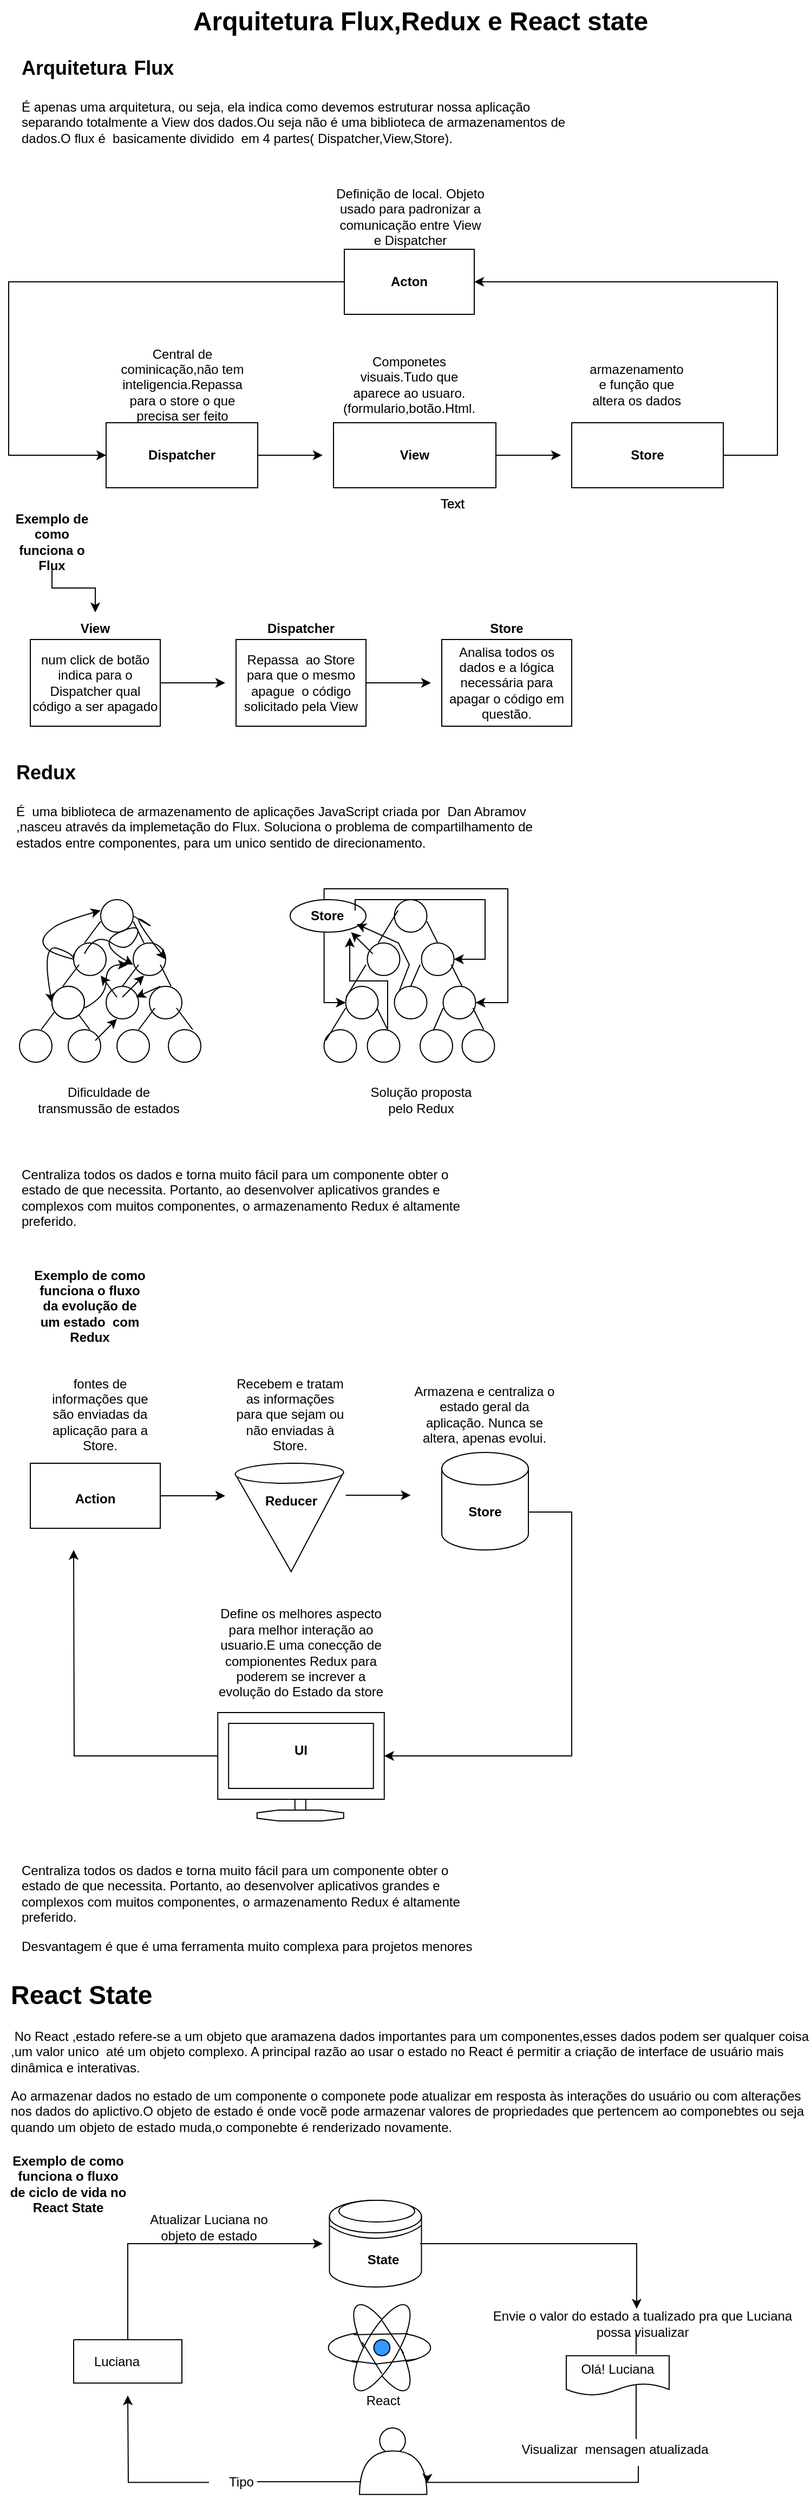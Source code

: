 <mxfile version="24.2.1" type="device">
  <diagram name="Página-1" id="NZujj5kF7Nv2W8xpt5Cg">
    <mxGraphModel dx="1180" dy="446" grid="1" gridSize="10" guides="1" tooltips="1" connect="1" arrows="1" fold="1" page="1" pageScale="1" pageWidth="827" pageHeight="1169" math="0" shadow="0">
      <root>
        <mxCell id="0" />
        <mxCell id="1" parent="0" />
        <mxCell id="bXG1rTM1ORV19wpb9zZl-9" value="Arquitetura Flux,Redux e React state" style="text;strokeColor=none;fillColor=none;html=1;fontSize=24;fontStyle=1;verticalAlign=middle;align=center;" parent="1" vertex="1">
          <mxGeometry x="360" y="20" width="100" height="40" as="geometry" />
        </mxCell>
        <mxCell id="bXG1rTM1ORV19wpb9zZl-33" value="&lt;h1 style=&quot;margin-top: 0px;&quot;&gt;&lt;font style=&quot;font-size: 18px;&quot;&gt;Arquitetura&lt;/font&gt; &lt;font style=&quot;font-size: 18px;&quot;&gt;Flux&lt;/font&gt;&lt;/h1&gt;&lt;p&gt;É apenas uma arquitetura, ou seja, ela indica como devemos estruturar nossa aplicação separando totalmente a View dos dados.Ou seja não é uma biblioteca de armazenamentos de dados.O flux é&amp;nbsp; basicamente dividido&amp;nbsp; em 4 partes( Dispatcher,View,Store).&lt;br&gt;&lt;/p&gt;" style="text;html=1;whiteSpace=wrap;overflow=hidden;rounded=0;" parent="1" vertex="1">
          <mxGeometry x="40" y="60" width="510" height="100" as="geometry" />
        </mxCell>
        <mxCell id="bXG1rTM1ORV19wpb9zZl-77" style="edgeStyle=orthogonalEdgeStyle;rounded=0;orthogonalLoop=1;jettySize=auto;html=1;entryX=0;entryY=0.5;entryDx=0;entryDy=0;" parent="1" source="bXG1rTM1ORV19wpb9zZl-36" target="bXG1rTM1ORV19wpb9zZl-40" edge="1">
          <mxGeometry relative="1" as="geometry">
            <Array as="points">
              <mxPoint x="30" y="280" />
              <mxPoint x="30" y="440" />
            </Array>
          </mxGeometry>
        </mxCell>
        <mxCell id="bXG1rTM1ORV19wpb9zZl-36" value="&lt;b&gt;Acton&lt;/b&gt;" style="rounded=0;whiteSpace=wrap;html=1;" parent="1" vertex="1">
          <mxGeometry x="340" y="250" width="120" height="60" as="geometry" />
        </mxCell>
        <mxCell id="bXG1rTM1ORV19wpb9zZl-83" style="edgeStyle=orthogonalEdgeStyle;rounded=0;orthogonalLoop=1;jettySize=auto;html=1;" parent="1" source="bXG1rTM1ORV19wpb9zZl-40" edge="1">
          <mxGeometry relative="1" as="geometry">
            <mxPoint x="320" y="440" as="targetPoint" />
          </mxGeometry>
        </mxCell>
        <mxCell id="bXG1rTM1ORV19wpb9zZl-40" value="&lt;b&gt;Dispatcher&lt;/b&gt;" style="rounded=0;whiteSpace=wrap;html=1;" parent="1" vertex="1">
          <mxGeometry x="120" y="410" width="140" height="60" as="geometry" />
        </mxCell>
        <mxCell id="bXG1rTM1ORV19wpb9zZl-84" style="edgeStyle=orthogonalEdgeStyle;rounded=0;orthogonalLoop=1;jettySize=auto;html=1;" parent="1" source="bXG1rTM1ORV19wpb9zZl-41" edge="1">
          <mxGeometry relative="1" as="geometry">
            <mxPoint x="540" y="440" as="targetPoint" />
          </mxGeometry>
        </mxCell>
        <mxCell id="bXG1rTM1ORV19wpb9zZl-41" value="&lt;b&gt;View&lt;/b&gt;" style="rounded=0;whiteSpace=wrap;html=1;" parent="1" vertex="1">
          <mxGeometry x="330" y="410" width="150" height="60" as="geometry" />
        </mxCell>
        <mxCell id="bXG1rTM1ORV19wpb9zZl-56" style="edgeStyle=orthogonalEdgeStyle;rounded=0;orthogonalLoop=1;jettySize=auto;html=1;entryX=1;entryY=0.5;entryDx=0;entryDy=0;" parent="1" source="bXG1rTM1ORV19wpb9zZl-42" target="bXG1rTM1ORV19wpb9zZl-36" edge="1">
          <mxGeometry relative="1" as="geometry">
            <Array as="points">
              <mxPoint x="740" y="440" />
              <mxPoint x="740" y="280" />
            </Array>
          </mxGeometry>
        </mxCell>
        <mxCell id="bXG1rTM1ORV19wpb9zZl-42" value="&lt;b&gt;Store&lt;/b&gt;" style="rounded=0;whiteSpace=wrap;html=1;" parent="1" vertex="1">
          <mxGeometry x="550" y="410" width="140" height="60" as="geometry" />
        </mxCell>
        <mxCell id="bXG1rTM1ORV19wpb9zZl-65" value="Definição de local. Objeto usado para padronizar a comunicação entre View e Dispatcher" style="text;html=1;align=center;verticalAlign=middle;whiteSpace=wrap;rounded=0;" parent="1" vertex="1">
          <mxGeometry x="331.25" y="210" width="140" height="20" as="geometry" />
        </mxCell>
        <mxCell id="bXG1rTM1ORV19wpb9zZl-66" value="Componetes visuais.Tudo que aparece ao usuaro.(formulario,botão.Html." style="text;html=1;align=center;verticalAlign=middle;whiteSpace=wrap;rounded=0;" parent="1" vertex="1">
          <mxGeometry x="370" y="360" width="60" height="30" as="geometry" />
        </mxCell>
        <mxCell id="bXG1rTM1ORV19wpb9zZl-73" value="armazenamento e função que altera os dados " style="text;html=1;align=center;verticalAlign=middle;whiteSpace=wrap;rounded=0;" parent="1" vertex="1">
          <mxGeometry x="580" y="360" width="60" height="30" as="geometry" />
        </mxCell>
        <mxCell id="bXG1rTM1ORV19wpb9zZl-80" value="Central de cominicação,não tem inteligencia.Repassa para o store o que precisa ser feito" style="text;html=1;align=center;verticalAlign=middle;whiteSpace=wrap;rounded=0;" parent="1" vertex="1">
          <mxGeometry x="127.5" y="360" width="125" height="30" as="geometry" />
        </mxCell>
        <mxCell id="bXG1rTM1ORV19wpb9zZl-101" style="edgeStyle=orthogonalEdgeStyle;rounded=0;orthogonalLoop=1;jettySize=auto;html=1;entryX=0.5;entryY=0;entryDx=0;entryDy=0;" parent="1" source="bXG1rTM1ORV19wpb9zZl-85" target="bXG1rTM1ORV19wpb9zZl-91" edge="1">
          <mxGeometry relative="1" as="geometry" />
        </mxCell>
        <mxCell id="bXG1rTM1ORV19wpb9zZl-85" value="&lt;b&gt;Exemplo de como funciona o Flux&lt;/b&gt;" style="text;html=1;align=center;verticalAlign=middle;whiteSpace=wrap;rounded=0;" parent="1" vertex="1">
          <mxGeometry x="30" y="500" width="80" height="40" as="geometry" />
        </mxCell>
        <mxCell id="bXG1rTM1ORV19wpb9zZl-96" style="edgeStyle=orthogonalEdgeStyle;rounded=0;orthogonalLoop=1;jettySize=auto;html=1;" parent="1" source="bXG1rTM1ORV19wpb9zZl-86" edge="1">
          <mxGeometry relative="1" as="geometry">
            <mxPoint x="230" y="650" as="targetPoint" />
          </mxGeometry>
        </mxCell>
        <mxCell id="bXG1rTM1ORV19wpb9zZl-86" value="num click de botão indica para o Dispatcher qual código a ser apagado" style="rounded=0;whiteSpace=wrap;html=1;" parent="1" vertex="1">
          <mxGeometry x="50" y="610" width="120" height="80" as="geometry" />
        </mxCell>
        <mxCell id="bXG1rTM1ORV19wpb9zZl-87" value="Text" style="text;html=1;align=center;verticalAlign=middle;whiteSpace=wrap;rounded=0;" parent="1" vertex="1">
          <mxGeometry x="410" y="470" width="60" height="30" as="geometry" />
        </mxCell>
        <mxCell id="bXG1rTM1ORV19wpb9zZl-88" value="Text" style="text;html=1;align=center;verticalAlign=middle;whiteSpace=wrap;rounded=0;" parent="1" vertex="1">
          <mxGeometry x="410" y="470" width="60" height="30" as="geometry" />
        </mxCell>
        <mxCell id="bXG1rTM1ORV19wpb9zZl-91" value="&lt;b&gt;View&lt;/b&gt;" style="text;html=1;align=center;verticalAlign=middle;whiteSpace=wrap;rounded=0;" parent="1" vertex="1">
          <mxGeometry x="80" y="585" width="60" height="30" as="geometry" />
        </mxCell>
        <mxCell id="bXG1rTM1ORV19wpb9zZl-103" style="edgeStyle=orthogonalEdgeStyle;rounded=0;orthogonalLoop=1;jettySize=auto;html=1;" parent="1" source="bXG1rTM1ORV19wpb9zZl-92" edge="1">
          <mxGeometry relative="1" as="geometry">
            <mxPoint x="420" y="650" as="targetPoint" />
          </mxGeometry>
        </mxCell>
        <mxCell id="bXG1rTM1ORV19wpb9zZl-92" value="Repassa&amp;nbsp; ao Store para que o mesmo apague&amp;nbsp; o código solicitado pela View " style="rounded=0;whiteSpace=wrap;html=1;" parent="1" vertex="1">
          <mxGeometry x="240" y="610" width="120" height="80" as="geometry" />
        </mxCell>
        <mxCell id="bXG1rTM1ORV19wpb9zZl-94" value="&lt;b&gt;Dispatcher&lt;/b&gt;" style="text;html=1;align=center;verticalAlign=middle;whiteSpace=wrap;rounded=0;" parent="1" vertex="1">
          <mxGeometry x="270" y="585" width="60" height="30" as="geometry" />
        </mxCell>
        <mxCell id="bXG1rTM1ORV19wpb9zZl-97" value="Analisa todos os dados e a lógica necessária para apagar o código em questão." style="rounded=0;whiteSpace=wrap;html=1;" parent="1" vertex="1">
          <mxGeometry x="430" y="610" width="120" height="80" as="geometry" />
        </mxCell>
        <mxCell id="bXG1rTM1ORV19wpb9zZl-104" value="Text" style="text;html=1;align=center;verticalAlign=middle;whiteSpace=wrap;rounded=0;" parent="1" vertex="1">
          <mxGeometry x="410" y="470" width="60" height="30" as="geometry" />
        </mxCell>
        <mxCell id="bXG1rTM1ORV19wpb9zZl-106" value="&lt;b&gt;Store&lt;/b&gt;" style="text;html=1;align=center;verticalAlign=middle;whiteSpace=wrap;rounded=0;" parent="1" vertex="1">
          <mxGeometry x="460" y="585" width="60" height="30" as="geometry" />
        </mxCell>
        <mxCell id="bXG1rTM1ORV19wpb9zZl-108" value="&lt;h1 style=&quot;margin-top: 0px;&quot;&gt;&lt;font style=&quot;font-size: 18px;&quot;&gt;Redux&lt;/font&gt;&lt;/h1&gt;&lt;p&gt;É&amp;nbsp; uma biblioteca de armazenamento de aplicações JavaScript criada por&amp;nbsp; Dan Abramov ,nasceu através da implemetação do Flux. Soluciona o problema de compartilhamento de estados entre componentes, para um unico sentido de direcionamento.&lt;picture&gt;&lt;source type=&quot;image/webp&quot;&gt;&lt;source data-testid=&quot;og&quot;&gt;&lt;/picture&gt;&lt;/p&gt;" style="text;html=1;whiteSpace=wrap;overflow=hidden;rounded=0;" parent="1" vertex="1">
          <mxGeometry x="35" y="710" width="490" height="110" as="geometry" />
        </mxCell>
        <mxCell id="bXG1rTM1ORV19wpb9zZl-112" value="" style="ellipse;whiteSpace=wrap;html=1;aspect=fixed;" parent="1" vertex="1">
          <mxGeometry x="115" y="850" width="30" height="30" as="geometry" />
        </mxCell>
        <mxCell id="bXG1rTM1ORV19wpb9zZl-113" value="" style="ellipse;whiteSpace=wrap;html=1;aspect=fixed;" parent="1" vertex="1">
          <mxGeometry x="90" y="890" width="30" height="30" as="geometry" />
        </mxCell>
        <mxCell id="bXG1rTM1ORV19wpb9zZl-114" value="" style="ellipse;whiteSpace=wrap;html=1;aspect=fixed;" parent="1" vertex="1">
          <mxGeometry x="70" y="930" width="30" height="30" as="geometry" />
        </mxCell>
        <mxCell id="bXG1rTM1ORV19wpb9zZl-115" value="" style="ellipse;whiteSpace=wrap;html=1;aspect=fixed;" parent="1" vertex="1">
          <mxGeometry x="40" y="970" width="30" height="30" as="geometry" />
        </mxCell>
        <mxCell id="bXG1rTM1ORV19wpb9zZl-116" value="" style="ellipse;whiteSpace=wrap;html=1;aspect=fixed;" parent="1" vertex="1">
          <mxGeometry x="145" y="890" width="30" height="30" as="geometry" />
        </mxCell>
        <mxCell id="bXG1rTM1ORV19wpb9zZl-118" value="" style="ellipse;whiteSpace=wrap;html=1;aspect=fixed;" parent="1" vertex="1">
          <mxGeometry x="160" y="930" width="30" height="30" as="geometry" />
        </mxCell>
        <mxCell id="bXG1rTM1ORV19wpb9zZl-119" value="" style="ellipse;whiteSpace=wrap;html=1;aspect=fixed;" parent="1" vertex="1">
          <mxGeometry x="177.5" y="970" width="30" height="30" as="geometry" />
        </mxCell>
        <mxCell id="bXG1rTM1ORV19wpb9zZl-120" value="" style="ellipse;whiteSpace=wrap;html=1;aspect=fixed;" parent="1" vertex="1">
          <mxGeometry x="85" y="970" width="30" height="30" as="geometry" />
        </mxCell>
        <mxCell id="bXG1rTM1ORV19wpb9zZl-121" value="" style="ellipse;whiteSpace=wrap;html=1;aspect=fixed;" parent="1" vertex="1">
          <mxGeometry x="130" y="970" width="30" height="30" as="geometry" />
        </mxCell>
        <mxCell id="bXG1rTM1ORV19wpb9zZl-122" value="" style="ellipse;whiteSpace=wrap;html=1;aspect=fixed;" parent="1" vertex="1">
          <mxGeometry x="120" y="930" width="30" height="30" as="geometry" />
        </mxCell>
        <mxCell id="bXG1rTM1ORV19wpb9zZl-131" value="" style="ellipse;whiteSpace=wrap;html=1;aspect=fixed;" parent="1" vertex="1">
          <mxGeometry x="386.25" y="850" width="30" height="30" as="geometry" />
        </mxCell>
        <mxCell id="bXG1rTM1ORV19wpb9zZl-132" value="" style="ellipse;whiteSpace=wrap;html=1;aspect=fixed;" parent="1" vertex="1">
          <mxGeometry x="361.25" y="890" width="30" height="30" as="geometry" />
        </mxCell>
        <mxCell id="bXG1rTM1ORV19wpb9zZl-133" value="" style="ellipse;whiteSpace=wrap;html=1;aspect=fixed;" parent="1" vertex="1">
          <mxGeometry x="341.25" y="930" width="30" height="30" as="geometry" />
        </mxCell>
        <mxCell id="bXG1rTM1ORV19wpb9zZl-134" value="" style="ellipse;whiteSpace=wrap;html=1;aspect=fixed;" parent="1" vertex="1">
          <mxGeometry x="321.25" y="970" width="30" height="30" as="geometry" />
        </mxCell>
        <mxCell id="bXG1rTM1ORV19wpb9zZl-135" value="" style="ellipse;whiteSpace=wrap;html=1;aspect=fixed;" parent="1" vertex="1">
          <mxGeometry x="410" y="970" width="30" height="30" as="geometry" />
        </mxCell>
        <mxCell id="bXG1rTM1ORV19wpb9zZl-136" value="" style="ellipse;whiteSpace=wrap;html=1;aspect=fixed;direction=south;" parent="1" vertex="1">
          <mxGeometry x="448.75" y="970" width="30" height="30" as="geometry" />
        </mxCell>
        <mxCell id="bXG1rTM1ORV19wpb9zZl-137" value="" style="ellipse;whiteSpace=wrap;html=1;aspect=fixed;" parent="1" vertex="1">
          <mxGeometry x="431.25" y="930" width="30" height="30" as="geometry" />
        </mxCell>
        <mxCell id="bXG1rTM1ORV19wpb9zZl-138" value="" style="ellipse;whiteSpace=wrap;html=1;aspect=fixed;" parent="1" vertex="1">
          <mxGeometry x="411.25" y="890" width="30" height="30" as="geometry" />
        </mxCell>
        <mxCell id="bXG1rTM1ORV19wpb9zZl-139" value="" style="ellipse;whiteSpace=wrap;html=1;aspect=fixed;" parent="1" vertex="1">
          <mxGeometry x="386.25" y="930" width="30" height="30" as="geometry" />
        </mxCell>
        <mxCell id="bXG1rTM1ORV19wpb9zZl-140" value="" style="ellipse;whiteSpace=wrap;html=1;aspect=fixed;" parent="1" vertex="1">
          <mxGeometry x="361.25" y="970" width="30" height="30" as="geometry" />
        </mxCell>
        <mxCell id="bXG1rTM1ORV19wpb9zZl-145" value="" style="curved=1;endArrow=classic;html=1;rounded=0;" parent="1" edge="1">
          <mxGeometry width="50" height="50" relative="1" as="geometry">
            <mxPoint x="100" y="950" as="sourcePoint" />
            <mxPoint x="140" y="910" as="targetPoint" />
            <Array as="points">
              <mxPoint x="120" y="940" />
              <mxPoint x="120" y="910" />
            </Array>
          </mxGeometry>
        </mxCell>
        <mxCell id="bXG1rTM1ORV19wpb9zZl-152" value="" style="curved=1;endArrow=classic;html=1;rounded=0;exitX=0;exitY=0.5;exitDx=0;exitDy=0;" parent="1" source="bXG1rTM1ORV19wpb9zZl-113" edge="1">
          <mxGeometry width="50" height="50" relative="1" as="geometry">
            <mxPoint x="65" y="910" as="sourcePoint" />
            <mxPoint x="115" y="860" as="targetPoint" />
            <Array as="points">
              <mxPoint x="70" y="900" />
              <mxPoint x="60" y="890" />
              <mxPoint x="65" y="880" />
              <mxPoint x="80" y="870" />
            </Array>
          </mxGeometry>
        </mxCell>
        <mxCell id="bXG1rTM1ORV19wpb9zZl-154" value="" style="curved=1;endArrow=classic;html=1;rounded=0;" parent="1" edge="1">
          <mxGeometry width="50" height="50" relative="1" as="geometry">
            <mxPoint x="100" y="900" as="sourcePoint" />
            <mxPoint x="145" y="910" as="targetPoint" />
            <Array as="points">
              <mxPoint x="110" y="880" />
              <mxPoint x="140" y="900" />
              <mxPoint x="155" y="870" />
              <mxPoint x="110" y="890" />
            </Array>
          </mxGeometry>
        </mxCell>
        <mxCell id="bXG1rTM1ORV19wpb9zZl-155" value="" style="curved=1;endArrow=classic;html=1;rounded=0;entryX=0;entryY=0.5;entryDx=0;entryDy=0;" parent="1" target="bXG1rTM1ORV19wpb9zZl-114" edge="1">
          <mxGeometry width="50" height="50" relative="1" as="geometry">
            <mxPoint x="90" y="900" as="sourcePoint" />
            <mxPoint x="75" y="980" as="targetPoint" />
            <Array as="points">
              <mxPoint x="90" y="910" />
              <mxPoint x="90" y="900" />
              <mxPoint x="60" y="890" />
            </Array>
          </mxGeometry>
        </mxCell>
        <mxCell id="bXG1rTM1ORV19wpb9zZl-156" value="" style="curved=1;endArrow=classic;html=1;rounded=0;entryX=1;entryY=0.5;entryDx=0;entryDy=0;exitX=1;exitY=0.5;exitDx=0;exitDy=0;" parent="1" source="bXG1rTM1ORV19wpb9zZl-112" target="bXG1rTM1ORV19wpb9zZl-116" edge="1">
          <mxGeometry width="50" height="50" relative="1" as="geometry">
            <mxPoint x="120" y="860" as="sourcePoint" />
            <mxPoint x="190" y="940" as="targetPoint" />
            <Array as="points">
              <mxPoint x="170" y="880" />
              <mxPoint x="140" y="860" />
            </Array>
          </mxGeometry>
        </mxCell>
        <mxCell id="bXG1rTM1ORV19wpb9zZl-157" value="" style="endArrow=classic;html=1;rounded=0;" parent="1" edge="1">
          <mxGeometry width="50" height="50" relative="1" as="geometry">
            <mxPoint x="135" y="940" as="sourcePoint" />
            <mxPoint x="155" y="920" as="targetPoint" />
          </mxGeometry>
        </mxCell>
        <mxCell id="bXG1rTM1ORV19wpb9zZl-158" value="" style="endArrow=classic;html=1;rounded=0;" parent="1" edge="1">
          <mxGeometry width="50" height="50" relative="1" as="geometry">
            <mxPoint x="130" y="940" as="sourcePoint" />
            <mxPoint x="115" y="920" as="targetPoint" />
          </mxGeometry>
        </mxCell>
        <mxCell id="bXG1rTM1ORV19wpb9zZl-159" value="" style="endArrow=classic;html=1;rounded=0;" parent="1" edge="1">
          <mxGeometry width="50" height="50" relative="1" as="geometry">
            <mxPoint x="170" y="930" as="sourcePoint" />
            <mxPoint x="147.5" y="940" as="targetPoint" />
          </mxGeometry>
        </mxCell>
        <mxCell id="bXG1rTM1ORV19wpb9zZl-160" value="" style="endArrow=classic;html=1;rounded=0;" parent="1" edge="1">
          <mxGeometry width="50" height="50" relative="1" as="geometry">
            <mxPoint x="110" y="980" as="sourcePoint" />
            <mxPoint x="130" y="960" as="targetPoint" />
          </mxGeometry>
        </mxCell>
        <mxCell id="bXG1rTM1ORV19wpb9zZl-161" value="" style="endArrow=none;html=1;rounded=0;" parent="1" edge="1">
          <mxGeometry width="50" height="50" relative="1" as="geometry">
            <mxPoint x="60" y="970" as="sourcePoint" />
            <mxPoint x="75" y="950" as="targetPoint" />
          </mxGeometry>
        </mxCell>
        <mxCell id="bXG1rTM1ORV19wpb9zZl-163" value="" style="endArrow=none;html=1;rounded=0;" parent="1" edge="1">
          <mxGeometry width="50" height="50" relative="1" as="geometry">
            <mxPoint x="105" y="970" as="sourcePoint" />
            <mxPoint x="90" y="950" as="targetPoint" />
          </mxGeometry>
        </mxCell>
        <mxCell id="bXG1rTM1ORV19wpb9zZl-164" value="" style="endArrow=none;html=1;rounded=0;" parent="1" edge="1">
          <mxGeometry width="50" height="50" relative="1" as="geometry">
            <mxPoint x="80" y="930" as="sourcePoint" />
            <mxPoint x="95" y="910" as="targetPoint" />
          </mxGeometry>
        </mxCell>
        <mxCell id="bXG1rTM1ORV19wpb9zZl-165" value="" style="ellipse;whiteSpace=wrap;html=1;aspect=fixed;" parent="1" vertex="1">
          <mxGeometry x="70" y="930" width="30" height="30" as="geometry" />
        </mxCell>
        <mxCell id="bXG1rTM1ORV19wpb9zZl-166" value="" style="endArrow=none;html=1;rounded=0;" parent="1" edge="1">
          <mxGeometry width="50" height="50" relative="1" as="geometry">
            <mxPoint x="100" y="890" as="sourcePoint" />
            <mxPoint x="115" y="870" as="targetPoint" />
          </mxGeometry>
        </mxCell>
        <mxCell id="bXG1rTM1ORV19wpb9zZl-167" value="" style="endArrow=none;html=1;rounded=0;" parent="1" edge="1">
          <mxGeometry width="50" height="50" relative="1" as="geometry">
            <mxPoint x="200" y="970" as="sourcePoint" />
            <mxPoint x="185" y="950" as="targetPoint" />
          </mxGeometry>
        </mxCell>
        <mxCell id="bXG1rTM1ORV19wpb9zZl-169" value="" style="endArrow=none;html=1;rounded=0;" parent="1" edge="1">
          <mxGeometry width="50" height="50" relative="1" as="geometry">
            <mxPoint x="150" y="970" as="sourcePoint" />
            <mxPoint x="165" y="950" as="targetPoint" />
          </mxGeometry>
        </mxCell>
        <mxCell id="bXG1rTM1ORV19wpb9zZl-171" value="" style="endArrow=none;html=1;rounded=0;" parent="1" edge="1">
          <mxGeometry width="50" height="50" relative="1" as="geometry">
            <mxPoint x="180" y="930" as="sourcePoint" />
            <mxPoint x="170" y="910" as="targetPoint" />
          </mxGeometry>
        </mxCell>
        <mxCell id="bXG1rTM1ORV19wpb9zZl-172" value="" style="endArrow=none;html=1;rounded=0;" parent="1" edge="1">
          <mxGeometry width="50" height="50" relative="1" as="geometry">
            <mxPoint x="155" y="890" as="sourcePoint" />
            <mxPoint x="145" y="870" as="targetPoint" />
          </mxGeometry>
        </mxCell>
        <mxCell id="bXG1rTM1ORV19wpb9zZl-173" value="" style="endArrow=none;html=1;rounded=0;" parent="1" edge="1">
          <mxGeometry width="50" height="50" relative="1" as="geometry">
            <mxPoint x="322.87" y="980" as="sourcePoint" />
            <mxPoint x="341.25" y="950" as="targetPoint" />
          </mxGeometry>
        </mxCell>
        <mxCell id="bXG1rTM1ORV19wpb9zZl-179" value="" style="endArrow=none;html=1;rounded=0;" parent="1" edge="1">
          <mxGeometry width="50" height="50" relative="1" as="geometry">
            <mxPoint x="341.62" y="940" as="sourcePoint" />
            <mxPoint x="360" y="910" as="targetPoint" />
          </mxGeometry>
        </mxCell>
        <mxCell id="bXG1rTM1ORV19wpb9zZl-180" value="" style="endArrow=none;html=1;rounded=0;" parent="1" edge="1">
          <mxGeometry width="50" height="50" relative="1" as="geometry">
            <mxPoint x="371.25" y="890" as="sourcePoint" />
            <mxPoint x="389.63" y="860" as="targetPoint" />
          </mxGeometry>
        </mxCell>
        <mxCell id="bXG1rTM1ORV19wpb9zZl-182" value="" style="endArrow=none;html=1;rounded=0;" parent="1" edge="1">
          <mxGeometry width="50" height="50" relative="1" as="geometry">
            <mxPoint x="426.25" y="890" as="sourcePoint" />
            <mxPoint x="416.25" y="870" as="targetPoint" />
          </mxGeometry>
        </mxCell>
        <mxCell id="bXG1rTM1ORV19wpb9zZl-184" value="" style="endArrow=none;html=1;rounded=0;" parent="1" edge="1">
          <mxGeometry width="50" height="50" relative="1" as="geometry">
            <mxPoint x="448.75" y="930" as="sourcePoint" />
            <mxPoint x="438.75" y="910" as="targetPoint" />
          </mxGeometry>
        </mxCell>
        <mxCell id="bXG1rTM1ORV19wpb9zZl-185" value="" style="endArrow=none;html=1;rounded=0;" parent="1" edge="1">
          <mxGeometry width="50" height="50" relative="1" as="geometry">
            <mxPoint x="468.75" y="970" as="sourcePoint" />
            <mxPoint x="458.75" y="950" as="targetPoint" />
          </mxGeometry>
        </mxCell>
        <mxCell id="bXG1rTM1ORV19wpb9zZl-190" value="" style="endArrow=none;html=1;rounded=0;" parent="1" edge="1">
          <mxGeometry width="50" height="50" relative="1" as="geometry">
            <mxPoint x="422.5" y="970" as="sourcePoint" />
            <mxPoint x="431.25" y="950" as="targetPoint" />
          </mxGeometry>
        </mxCell>
        <mxCell id="bXG1rTM1ORV19wpb9zZl-191" value="" style="endArrow=none;html=1;rounded=0;" parent="1" edge="1">
          <mxGeometry width="50" height="50" relative="1" as="geometry">
            <mxPoint x="135" y="930" as="sourcePoint" />
            <mxPoint x="150" y="910" as="targetPoint" />
          </mxGeometry>
        </mxCell>
        <mxCell id="bXG1rTM1ORV19wpb9zZl-193" value="" style="endArrow=none;html=1;rounded=0;" parent="1" edge="1">
          <mxGeometry width="50" height="50" relative="1" as="geometry">
            <mxPoint x="401.25" y="930" as="sourcePoint" />
            <mxPoint x="410" y="910" as="targetPoint" />
          </mxGeometry>
        </mxCell>
        <mxCell id="bXG1rTM1ORV19wpb9zZl-194" value="" style="endArrow=none;html=1;rounded=0;" parent="1" edge="1">
          <mxGeometry width="50" height="50" relative="1" as="geometry">
            <mxPoint x="380" y="970" as="sourcePoint" />
            <mxPoint x="370" y="950" as="targetPoint" />
          </mxGeometry>
        </mxCell>
        <mxCell id="bXG1rTM1ORV19wpb9zZl-195" value="" style="ellipse;whiteSpace=wrap;html=1;" parent="1" vertex="1">
          <mxGeometry x="290" y="850" width="70" height="30" as="geometry" />
        </mxCell>
        <mxCell id="bXG1rTM1ORV19wpb9zZl-202" style="edgeStyle=orthogonalEdgeStyle;rounded=0;orthogonalLoop=1;jettySize=auto;html=1;entryX=0;entryY=0.5;entryDx=0;entryDy=0;" parent="1" source="bXG1rTM1ORV19wpb9zZl-197" target="bXG1rTM1ORV19wpb9zZl-133" edge="1">
          <mxGeometry relative="1" as="geometry" />
        </mxCell>
        <mxCell id="bXG1rTM1ORV19wpb9zZl-210" style="edgeStyle=orthogonalEdgeStyle;rounded=0;orthogonalLoop=1;jettySize=auto;html=1;entryX=1;entryY=0.5;entryDx=0;entryDy=0;" parent="1" source="bXG1rTM1ORV19wpb9zZl-197" target="bXG1rTM1ORV19wpb9zZl-137" edge="1">
          <mxGeometry relative="1" as="geometry">
            <mxPoint x="490" y="950" as="targetPoint" />
            <Array as="points">
              <mxPoint x="321" y="840" />
              <mxPoint x="491" y="840" />
              <mxPoint x="491" y="945" />
            </Array>
          </mxGeometry>
        </mxCell>
        <mxCell id="bXG1rTM1ORV19wpb9zZl-211" style="edgeStyle=orthogonalEdgeStyle;rounded=0;orthogonalLoop=1;jettySize=auto;html=1;entryX=1;entryY=0.5;entryDx=0;entryDy=0;" parent="1" target="bXG1rTM1ORV19wpb9zZl-138" edge="1">
          <mxGeometry relative="1" as="geometry">
            <mxPoint x="350" y="860" as="sourcePoint" />
            <Array as="points">
              <mxPoint x="470" y="850" />
              <mxPoint x="470" y="905" />
            </Array>
          </mxGeometry>
        </mxCell>
        <mxCell id="bXG1rTM1ORV19wpb9zZl-197" value="&lt;b&gt;&amp;nbsp; Store&lt;/b&gt;" style="text;html=1;align=center;verticalAlign=middle;whiteSpace=wrap;rounded=0;" parent="1" vertex="1">
          <mxGeometry x="291.25" y="850" width="60" height="30" as="geometry" />
        </mxCell>
        <mxCell id="bXG1rTM1ORV19wpb9zZl-198" value="" style="endArrow=classic;html=1;rounded=0;entryX=1;entryY=0.75;entryDx=0;entryDy=0;exitX=0;exitY=0;exitDx=0;exitDy=0;" parent="1" source="bXG1rTM1ORV19wpb9zZl-139" target="bXG1rTM1ORV19wpb9zZl-197" edge="1">
          <mxGeometry width="50" height="50" relative="1" as="geometry">
            <mxPoint x="410" y="890" as="sourcePoint" />
            <mxPoint x="460" y="840" as="targetPoint" />
            <Array as="points">
              <mxPoint x="400" y="910" />
              <mxPoint x="390" y="890" />
            </Array>
          </mxGeometry>
        </mxCell>
        <mxCell id="bXG1rTM1ORV19wpb9zZl-203" style="edgeStyle=orthogonalEdgeStyle;rounded=0;orthogonalLoop=1;jettySize=auto;html=1;entryX=0.896;entryY=1.167;entryDx=0;entryDy=0;entryPerimeter=0;" parent="1" source="bXG1rTM1ORV19wpb9zZl-140" target="bXG1rTM1ORV19wpb9zZl-197" edge="1">
          <mxGeometry relative="1" as="geometry">
            <Array as="points">
              <mxPoint x="380" y="925" />
              <mxPoint x="345" y="925" />
            </Array>
          </mxGeometry>
        </mxCell>
        <mxCell id="bXG1rTM1ORV19wpb9zZl-204" value="" style="endArrow=classic;html=1;rounded=0;" parent="1" edge="1">
          <mxGeometry width="50" height="50" relative="1" as="geometry">
            <mxPoint x="366.25" y="900" as="sourcePoint" />
            <mxPoint x="346.25" y="880" as="targetPoint" />
          </mxGeometry>
        </mxCell>
        <mxCell id="bXG1rTM1ORV19wpb9zZl-212" value="Dificuldade de transmussão de estados" style="text;html=1;align=center;verticalAlign=middle;whiteSpace=wrap;rounded=0;" parent="1" vertex="1">
          <mxGeometry x="55" y="1020" width="135" height="30" as="geometry" />
        </mxCell>
        <mxCell id="bXG1rTM1ORV19wpb9zZl-213" value="&lt;div&gt;Solução proposta pelo Redux&lt;br&gt;&lt;/div&gt;" style="text;html=1;align=center;verticalAlign=middle;whiteSpace=wrap;rounded=0;" parent="1" vertex="1">
          <mxGeometry x="361.25" y="1020" width="100" height="30" as="geometry" />
        </mxCell>
        <mxCell id="bXG1rTM1ORV19wpb9zZl-215" value="&lt;b&gt;Exemplo de como funciona o fluxo da evolução de um estado&amp;nbsp; com Redux&lt;/b&gt;" style="text;html=1;align=center;verticalAlign=middle;whiteSpace=wrap;rounded=0;" parent="1" vertex="1">
          <mxGeometry x="50" y="1210" width="110" height="30" as="geometry" />
        </mxCell>
        <mxCell id="bXG1rTM1ORV19wpb9zZl-258" style="edgeStyle=orthogonalEdgeStyle;rounded=0;orthogonalLoop=1;jettySize=auto;html=1;exitX=1;exitY=0.5;exitDx=0;exitDy=0;" parent="1" source="bXG1rTM1ORV19wpb9zZl-218" edge="1">
          <mxGeometry relative="1" as="geometry">
            <mxPoint x="230" y="1400" as="targetPoint" />
          </mxGeometry>
        </mxCell>
        <mxCell id="bXG1rTM1ORV19wpb9zZl-218" value="" style="rounded=0;whiteSpace=wrap;html=1;" parent="1" vertex="1">
          <mxGeometry x="50" y="1370" width="120" height="60" as="geometry" />
        </mxCell>
        <mxCell id="bXG1rTM1ORV19wpb9zZl-219" value="&lt;b&gt;Action&lt;/b&gt;" style="text;html=1;align=center;verticalAlign=middle;whiteSpace=wrap;rounded=0;" parent="1" vertex="1">
          <mxGeometry x="80" y="1390" width="60" height="25" as="geometry" />
        </mxCell>
        <mxCell id="bXG1rTM1ORV19wpb9zZl-220" value="" style="verticalLabelPosition=bottom;verticalAlign=top;html=1;shape=mxgraph.basic.cone;rotation=-181;" parent="1" vertex="1">
          <mxGeometry x="240" y="1370" width="100" height="100" as="geometry" />
        </mxCell>
        <mxCell id="bXG1rTM1ORV19wpb9zZl-235" value="" style="shape=cylinder3;whiteSpace=wrap;html=1;boundedLbl=1;backgroundOutline=1;size=15;" parent="1" vertex="1">
          <mxGeometry x="430" y="1360" width="80" height="90" as="geometry" />
        </mxCell>
        <mxCell id="bXG1rTM1ORV19wpb9zZl-267" style="edgeStyle=orthogonalEdgeStyle;rounded=0;orthogonalLoop=1;jettySize=auto;html=1;" parent="1" source="bXG1rTM1ORV19wpb9zZl-255" edge="1">
          <mxGeometry relative="1" as="geometry">
            <mxPoint x="90" y="1450" as="targetPoint" />
          </mxGeometry>
        </mxCell>
        <mxCell id="bXG1rTM1ORV19wpb9zZl-255" value="" style="verticalLabelPosition=bottom;verticalAlign=top;html=1;shape=mxgraph.basic.frame;dx=10;whiteSpace=wrap;" parent="1" vertex="1">
          <mxGeometry x="223.13" y="1600" width="153.75" height="80" as="geometry" />
        </mxCell>
        <mxCell id="bXG1rTM1ORV19wpb9zZl-256" value="" style="verticalLabelPosition=bottom;verticalAlign=top;html=1;shape=mxgraph.basic.polygon;polyCoords=[[0.25,0],[0.75,0],[1,0.25],[1,0.75],[0.75,1],[0.25,1],[0,0.75],[0,0.25]];polyline=0;" parent="1" vertex="1">
          <mxGeometry x="259.38" y="1690" width="80" height="10" as="geometry" />
        </mxCell>
        <mxCell id="bXG1rTM1ORV19wpb9zZl-257" value="" style="html=1;points=[[0,0,0,0,5],[0,1,0,0,-5],[1,0,0,0,5],[1,1,0,0,-5]];perimeter=orthogonalPerimeter;outlineConnect=0;targetShapes=umlLifeline;portConstraint=eastwest;newEdgeStyle={&quot;curved&quot;:0,&quot;rounded&quot;:0};" parent="1" vertex="1">
          <mxGeometry x="294.38" y="1680" width="10" height="10" as="geometry" />
        </mxCell>
        <mxCell id="bXG1rTM1ORV19wpb9zZl-261" style="edgeStyle=orthogonalEdgeStyle;rounded=0;orthogonalLoop=1;jettySize=auto;html=1;" parent="1" edge="1">
          <mxGeometry relative="1" as="geometry">
            <mxPoint x="401.25" y="1399.5" as="targetPoint" />
            <mxPoint x="341.25" y="1399.5" as="sourcePoint" />
          </mxGeometry>
        </mxCell>
        <mxCell id="bXG1rTM1ORV19wpb9zZl-262" value="&lt;b&gt;Store&lt;/b&gt;" style="text;html=1;align=center;verticalAlign=middle;whiteSpace=wrap;rounded=0;" parent="1" vertex="1">
          <mxGeometry x="440" y="1400" width="60" height="30" as="geometry" />
        </mxCell>
        <mxCell id="bXG1rTM1ORV19wpb9zZl-263" value="&lt;b&gt;Reducer&lt;/b&gt;" style="text;html=1;align=center;verticalAlign=middle;whiteSpace=wrap;rounded=0;" parent="1" vertex="1">
          <mxGeometry x="261.25" y="1390" width="60" height="30" as="geometry" />
        </mxCell>
        <mxCell id="bXG1rTM1ORV19wpb9zZl-264" value="&lt;b&gt;UI&lt;/b&gt;" style="text;html=1;align=center;verticalAlign=middle;whiteSpace=wrap;rounded=0;" parent="1" vertex="1">
          <mxGeometry x="270.01" y="1620" width="60" height="30" as="geometry" />
        </mxCell>
        <mxCell id="bXG1rTM1ORV19wpb9zZl-269" value="Recebem e tratam as informações para que sejam ou não enviadas à Store." style="text;html=1;align=center;verticalAlign=middle;whiteSpace=wrap;rounded=0;" parent="1" vertex="1">
          <mxGeometry x="236.25" y="1310" width="107.5" height="30" as="geometry" />
        </mxCell>
        <mxCell id="bXG1rTM1ORV19wpb9zZl-271" value=" Armazena e centraliza o estado geral da aplicação. Nunca se altera, apenas evolui." style="text;html=1;align=center;verticalAlign=middle;whiteSpace=wrap;rounded=0;" parent="1" vertex="1">
          <mxGeometry x="400.32" y="1310" width="139.37" height="30" as="geometry" />
        </mxCell>
        <mxCell id="bXG1rTM1ORV19wpb9zZl-274" value="fontes de informações que são enviadas da aplicação para a Store. " style="text;html=1;align=center;verticalAlign=middle;whiteSpace=wrap;rounded=0;" parent="1" vertex="1">
          <mxGeometry x="57.5" y="1310" width="112.5" height="30" as="geometry" />
        </mxCell>
        <mxCell id="bXG1rTM1ORV19wpb9zZl-276" value="Define os melhores aspecto para melhor interação ao usuario.E uma conecção de compionentes Redux para poderem se increver a evolução do Estado da store" style="text;html=1;align=center;verticalAlign=middle;whiteSpace=wrap;rounded=0;" parent="1" vertex="1">
          <mxGeometry x="215" y="1530" width="170" height="30" as="geometry" />
        </mxCell>
        <mxCell id="bXG1rTM1ORV19wpb9zZl-277" style="edgeStyle=orthogonalEdgeStyle;rounded=0;orthogonalLoop=1;jettySize=auto;html=1;entryX=1;entryY=0.5;entryDx=0;entryDy=0;entryPerimeter=0;exitX=1;exitY=0;exitDx=0;exitDy=60;exitPerimeter=0;" parent="1" source="bXG1rTM1ORV19wpb9zZl-235" target="bXG1rTM1ORV19wpb9zZl-255" edge="1">
          <mxGeometry relative="1" as="geometry">
            <Array as="points">
              <mxPoint x="510" y="1415" />
              <mxPoint x="550" y="1415" />
              <mxPoint x="550" y="1640" />
            </Array>
          </mxGeometry>
        </mxCell>
        <mxCell id="bXG1rTM1ORV19wpb9zZl-284" value="Centraliza todos os dados e torna muito fácil para um componente obter o&lt;br&gt; estado de que necessita. Portanto, ao desenvolver aplicativos grandes e&lt;br&gt; complexos com muitos componentes, o armazenamento Redux é altamente &lt;br&gt;preferido." style="text;whiteSpace=wrap;html=1;" parent="1" vertex="1">
          <mxGeometry x="40" y="1090" width="420" height="61" as="geometry" />
        </mxCell>
        <mxCell id="bXG1rTM1ORV19wpb9zZl-287" value="&lt;p&gt;Centraliza todos os dados e torna muito fácil para um componente obter o&lt;br&gt; estado de que necessita. Portanto, ao desenvolver aplicativos grandes e&lt;br&gt; complexos com muitos componentes, o armazenamento Redux é altamente &lt;br&gt;preferido.&lt;/p&gt;&lt;p&gt;Desvantagem é que é uma ferramenta muito complexa para projetos menores&lt;br&gt;&lt;/p&gt;&lt;p&gt;&lt;br&gt;&lt;/p&gt;" style="text;html=1;whiteSpace=wrap;overflow=hidden;rounded=0;" parent="1" vertex="1">
          <mxGeometry x="40" y="1720" width="440" height="120" as="geometry" />
        </mxCell>
        <mxCell id="FNCFgyulUYmUjKVOpaEw-1" value="&lt;h1 style=&quot;margin-top: 0px;&quot;&gt;React State&lt;br&gt;&lt;/h1&gt;&lt;p&gt;&amp;nbsp;No React ,estado refere-se a um objeto que aramazena dados importantes para um componentes,esses dados podem ser qualquer coisa ,um valor unico&amp;nbsp; até um objeto complexo. A principal razão ao usar o estado no React é permitir a criação de interface de usuário mais dinâmica e interativas.&lt;/p&gt;&lt;p&gt;Ao armazenar dados no estado de um componente o componete pode atualizar em resposta às interações do usuário ou com alterações nos dados do aplictivo.O objeto de estado é onde vocẽ pode armazenar valores de propriedades que pertencem ao componebtes ou seja quando um objeto de estado muda,o componebte é renderizado novamente.&lt;br&gt;&lt;/p&gt;&lt;pre dir=&quot;ltr&quot; data-ved=&quot;2ahUKEwiJgpeIwp6FAxWqr5UCHbw4AgMQ3ewLegQIChAT&quot; aria-label=&quot;Texto traduzido&quot; style=&quot;text-align:left&quot; id=&quot;tw-target-text&quot; data-placeholder=&quot;Tradução&quot; class=&quot;tw-data-text tw-text-large tw-ta&quot;&gt;&lt;span lang=&quot;pt&quot; class=&quot;Y2IQFc&quot;&gt;&lt;br&gt;&lt;/span&gt;&lt;/pre&gt;" style="text;html=1;whiteSpace=wrap;overflow=hidden;rounded=0;" vertex="1" parent="1">
          <mxGeometry x="30" y="1840" width="740" height="150" as="geometry" />
        </mxCell>
        <mxCell id="FNCFgyulUYmUjKVOpaEw-4" value="&lt;b&gt;Exemplo de como funciona o fluxo de ciclo de vida no React State&lt;br&gt;&lt;/b&gt;" style="text;html=1;align=center;verticalAlign=middle;whiteSpace=wrap;rounded=0;" vertex="1" parent="1">
          <mxGeometry x="30" y="2020" width="110" height="30" as="geometry" />
        </mxCell>
        <mxCell id="FNCFgyulUYmUjKVOpaEw-16" value="" style="shape=cylinder3;whiteSpace=wrap;html=1;boundedLbl=1;backgroundOutline=1;size=15;" vertex="1" parent="1">
          <mxGeometry x="326.25" y="2050" width="85" height="80" as="geometry" />
        </mxCell>
        <mxCell id="FNCFgyulUYmUjKVOpaEw-17" value="" style="ellipse;whiteSpace=wrap;html=1;" vertex="1" parent="1">
          <mxGeometry x="335" y="2050" width="70" height="20" as="geometry" />
        </mxCell>
        <mxCell id="FNCFgyulUYmUjKVOpaEw-27" value="" style="verticalLabelPosition=bottom;verticalAlign=top;html=1;shape=mxgraph.basic.arc;startAngle=0.588;endAngle=0.909;rotation=-90;" vertex="1" parent="1">
          <mxGeometry x="343.75" y="2010" width="50" height="100" as="geometry" />
        </mxCell>
        <mxCell id="FNCFgyulUYmUjKVOpaEw-173" style="edgeStyle=orthogonalEdgeStyle;rounded=0;orthogonalLoop=1;jettySize=auto;html=1;" edge="1" parent="1" source="FNCFgyulUYmUjKVOpaEw-29" target="FNCFgyulUYmUjKVOpaEw-174">
          <mxGeometry relative="1" as="geometry">
            <mxPoint x="600" y="2190" as="targetPoint" />
            <Array as="points">
              <mxPoint x="610" y="2090" />
            </Array>
          </mxGeometry>
        </mxCell>
        <mxCell id="FNCFgyulUYmUjKVOpaEw-29" value="&lt;b&gt;State&lt;/b&gt;" style="text;html=1;align=center;verticalAlign=middle;whiteSpace=wrap;rounded=0;" vertex="1" parent="1">
          <mxGeometry x="342.49" y="2090" width="67.51" height="30" as="geometry" />
        </mxCell>
        <mxCell id="FNCFgyulUYmUjKVOpaEw-34" value="" style="ellipse;whiteSpace=wrap;html=1;aspect=fixed;strokeColor=default;" vertex="1" parent="1">
          <mxGeometry x="372.64" y="2260" width="23.76" height="23.76" as="geometry" />
        </mxCell>
        <mxCell id="FNCFgyulUYmUjKVOpaEw-35" value="" style="shape=or;whiteSpace=wrap;html=1;rotation=-90;" vertex="1" parent="1">
          <mxGeometry x="365.07" y="2270.24" width="40.14" height="62.2" as="geometry" />
        </mxCell>
        <mxCell id="FNCFgyulUYmUjKVOpaEw-178" style="edgeStyle=orthogonalEdgeStyle;rounded=0;orthogonalLoop=1;jettySize=auto;html=1;" edge="1" parent="1" source="FNCFgyulUYmUjKVOpaEw-36">
          <mxGeometry relative="1" as="geometry">
            <mxPoint x="320" y="2090" as="targetPoint" />
            <Array as="points">
              <mxPoint x="140" y="2090" />
              <mxPoint x="300" y="2090" />
            </Array>
          </mxGeometry>
        </mxCell>
        <mxCell id="FNCFgyulUYmUjKVOpaEw-36" value="" style="verticalLabelPosition=bottom;verticalAlign=top;html=1;shape=mxgraph.basic.patternFillRect;fillStyle=diag;step=5;fillStrokeWidth=0.2;fillStrokeColor=#dddddd;" vertex="1" parent="1">
          <mxGeometry x="90" y="2178.58" width="100" height="40" as="geometry" />
        </mxCell>
        <mxCell id="FNCFgyulUYmUjKVOpaEw-117" value="" style="ellipse;whiteSpace=wrap;html=1;" vertex="1" parent="1">
          <mxGeometry x="325.3" y="2171" width="94.37" height="30" as="geometry" />
        </mxCell>
        <mxCell id="FNCFgyulUYmUjKVOpaEw-122" value="" style="ellipse;whiteSpace=wrap;html=1;rotation=60;" vertex="1" parent="1">
          <mxGeometry x="329.68" y="2171" width="90" height="30" as="geometry" />
        </mxCell>
        <mxCell id="FNCFgyulUYmUjKVOpaEw-127" value="" style="ellipse;whiteSpace=wrap;html=1;rotation=120;" vertex="1" parent="1">
          <mxGeometry x="329.68" y="2171" width="90" height="30" as="geometry" />
        </mxCell>
        <mxCell id="FNCFgyulUYmUjKVOpaEw-128" value="" style="ellipse;whiteSpace=wrap;html=1;aspect=fixed;fillColor=#3399FF;" vertex="1" parent="1">
          <mxGeometry x="367.27" y="2178.58" width="14.83" height="14.83" as="geometry" />
        </mxCell>
        <mxCell id="FNCFgyulUYmUjKVOpaEw-142" value="" style="endArrow=none;html=1;rounded=0;" edge="1" parent="1">
          <mxGeometry width="50" height="50" relative="1" as="geometry">
            <mxPoint x="394.81" y="2191" as="sourcePoint" />
            <mxPoint x="374.81" y="2161" as="targetPoint" />
          </mxGeometry>
        </mxCell>
        <mxCell id="FNCFgyulUYmUjKVOpaEw-144" value="" style="endArrow=none;html=1;rounded=0;entryX=0.731;entryY=0.9;entryDx=0;entryDy=0;entryPerimeter=0;" edge="1" parent="1" target="FNCFgyulUYmUjKVOpaEw-122">
          <mxGeometry width="50" height="50" relative="1" as="geometry">
            <mxPoint x="356.55" y="2181" as="sourcePoint" />
            <mxPoint x="369.67" y="2211" as="targetPoint" />
          </mxGeometry>
        </mxCell>
        <mxCell id="FNCFgyulUYmUjKVOpaEw-145" value="" style="endArrow=none;html=1;rounded=0;exitX=0.771;exitY=1.109;exitDx=0;exitDy=0;exitPerimeter=0;entryX=1;entryY=1;entryDx=0;entryDy=0;" edge="1" parent="1" source="FNCFgyulUYmUjKVOpaEw-127" target="FNCFgyulUYmUjKVOpaEw-117">
          <mxGeometry width="50" height="50" relative="1" as="geometry">
            <mxPoint x="354.33" y="2200" as="sourcePoint" />
            <mxPoint x="409.67" y="2191" as="targetPoint" />
            <Array as="points">
              <mxPoint x="369.67" y="2201" />
            </Array>
          </mxGeometry>
        </mxCell>
        <mxCell id="FNCFgyulUYmUjKVOpaEw-147" value="" style="endArrow=none;html=1;rounded=0;entryX=0.777;entryY=0.067;entryDx=0;entryDy=0;entryPerimeter=0;exitX=0.248;exitY=0.1;exitDx=0;exitDy=0;exitPerimeter=0;" edge="1" parent="1" source="FNCFgyulUYmUjKVOpaEw-117" target="FNCFgyulUYmUjKVOpaEw-117">
          <mxGeometry width="50" height="50" relative="1" as="geometry">
            <mxPoint x="347.67" y="2171" as="sourcePoint" />
            <mxPoint x="397.49" y="2171" as="targetPoint" />
          </mxGeometry>
        </mxCell>
        <mxCell id="FNCFgyulUYmUjKVOpaEw-148" value="React" style="text;html=1;align=center;verticalAlign=middle;whiteSpace=wrap;rounded=0;" vertex="1" parent="1">
          <mxGeometry x="346.25" y="2220" width="60" height="30" as="geometry" />
        </mxCell>
        <mxCell id="FNCFgyulUYmUjKVOpaEw-172" value="Olá! Luciana" style="shape=document;whiteSpace=wrap;html=1;boundedLbl=1;" vertex="1" parent="1">
          <mxGeometry x="545" y="2193.41" width="95" height="36.59" as="geometry" />
        </mxCell>
        <mxCell id="FNCFgyulUYmUjKVOpaEw-174" value="Envie o valor do estado a tualizado pra que Luciana possa visualizar" style="text;html=1;align=center;verticalAlign=middle;whiteSpace=wrap;rounded=0;" vertex="1" parent="1">
          <mxGeometry x="470" y="2150" width="291" height="28.58" as="geometry" />
        </mxCell>
        <mxCell id="FNCFgyulUYmUjKVOpaEw-175" value="Atualizar Luciana no objeto de estado" style="text;html=1;align=center;verticalAlign=middle;whiteSpace=wrap;rounded=0;" vertex="1" parent="1">
          <mxGeometry x="150" y="2060" width="130" height="30" as="geometry" />
        </mxCell>
        <mxCell id="FNCFgyulUYmUjKVOpaEw-180" value="Visualizar&amp;nbsp; mensagen atualizada" style="text;html=1;align=center;verticalAlign=middle;whiteSpace=wrap;rounded=0;" vertex="1" parent="1">
          <mxGeometry x="500" y="2265.17" width="180" height="30" as="geometry" />
        </mxCell>
        <mxCell id="FNCFgyulUYmUjKVOpaEw-185" style="edgeStyle=orthogonalEdgeStyle;rounded=0;orthogonalLoop=1;jettySize=auto;html=1;" edge="1" parent="1">
          <mxGeometry relative="1" as="geometry">
            <mxPoint x="611.51" y="2295.17" as="sourcePoint" />
            <mxPoint x="416.25" y="2311.25" as="targetPoint" />
            <Array as="points">
              <mxPoint x="611.25" y="2310.25" />
              <mxPoint x="416.25" y="2310.25" />
            </Array>
          </mxGeometry>
        </mxCell>
        <mxCell id="FNCFgyulUYmUjKVOpaEw-189" value="" style="endArrow=none;html=1;rounded=0;" edge="1" parent="1">
          <mxGeometry width="50" height="50" relative="1" as="geometry">
            <mxPoint x="609.5" y="2192" as="sourcePoint" />
            <mxPoint x="609.5" y="2170" as="targetPoint" />
          </mxGeometry>
        </mxCell>
        <mxCell id="FNCFgyulUYmUjKVOpaEw-190" value="" style="endArrow=none;html=1;rounded=0;" edge="1" parent="1">
          <mxGeometry width="50" height="50" relative="1" as="geometry">
            <mxPoint x="609.5" y="2270.24" as="sourcePoint" />
            <mxPoint x="609.5" y="2220.24" as="targetPoint" />
          </mxGeometry>
        </mxCell>
        <mxCell id="FNCFgyulUYmUjKVOpaEw-192" value="Luciana" style="text;html=1;align=center;verticalAlign=middle;whiteSpace=wrap;rounded=0;" vertex="1" parent="1">
          <mxGeometry x="100" y="2183.58" width="60" height="30" as="geometry" />
        </mxCell>
        <mxCell id="FNCFgyulUYmUjKVOpaEw-197" style="edgeStyle=orthogonalEdgeStyle;rounded=0;orthogonalLoop=1;jettySize=auto;html=1;" edge="1" parent="1" source="FNCFgyulUYmUjKVOpaEw-193">
          <mxGeometry relative="1" as="geometry">
            <mxPoint x="140" y="2230" as="targetPoint" />
          </mxGeometry>
        </mxCell>
        <mxCell id="FNCFgyulUYmUjKVOpaEw-193" value="Tipo" style="text;html=1;align=center;verticalAlign=middle;whiteSpace=wrap;rounded=0;" vertex="1" parent="1">
          <mxGeometry x="215" y="2295.17" width="60" height="30" as="geometry" />
        </mxCell>
        <mxCell id="FNCFgyulUYmUjKVOpaEw-195" value="" style="endArrow=none;html=1;rounded=0;" edge="1" parent="1">
          <mxGeometry width="50" height="50" relative="1" as="geometry">
            <mxPoint x="259.38" y="2309.67" as="sourcePoint" />
            <mxPoint x="355.63" y="2309.67" as="targetPoint" />
          </mxGeometry>
        </mxCell>
      </root>
    </mxGraphModel>
  </diagram>
</mxfile>
